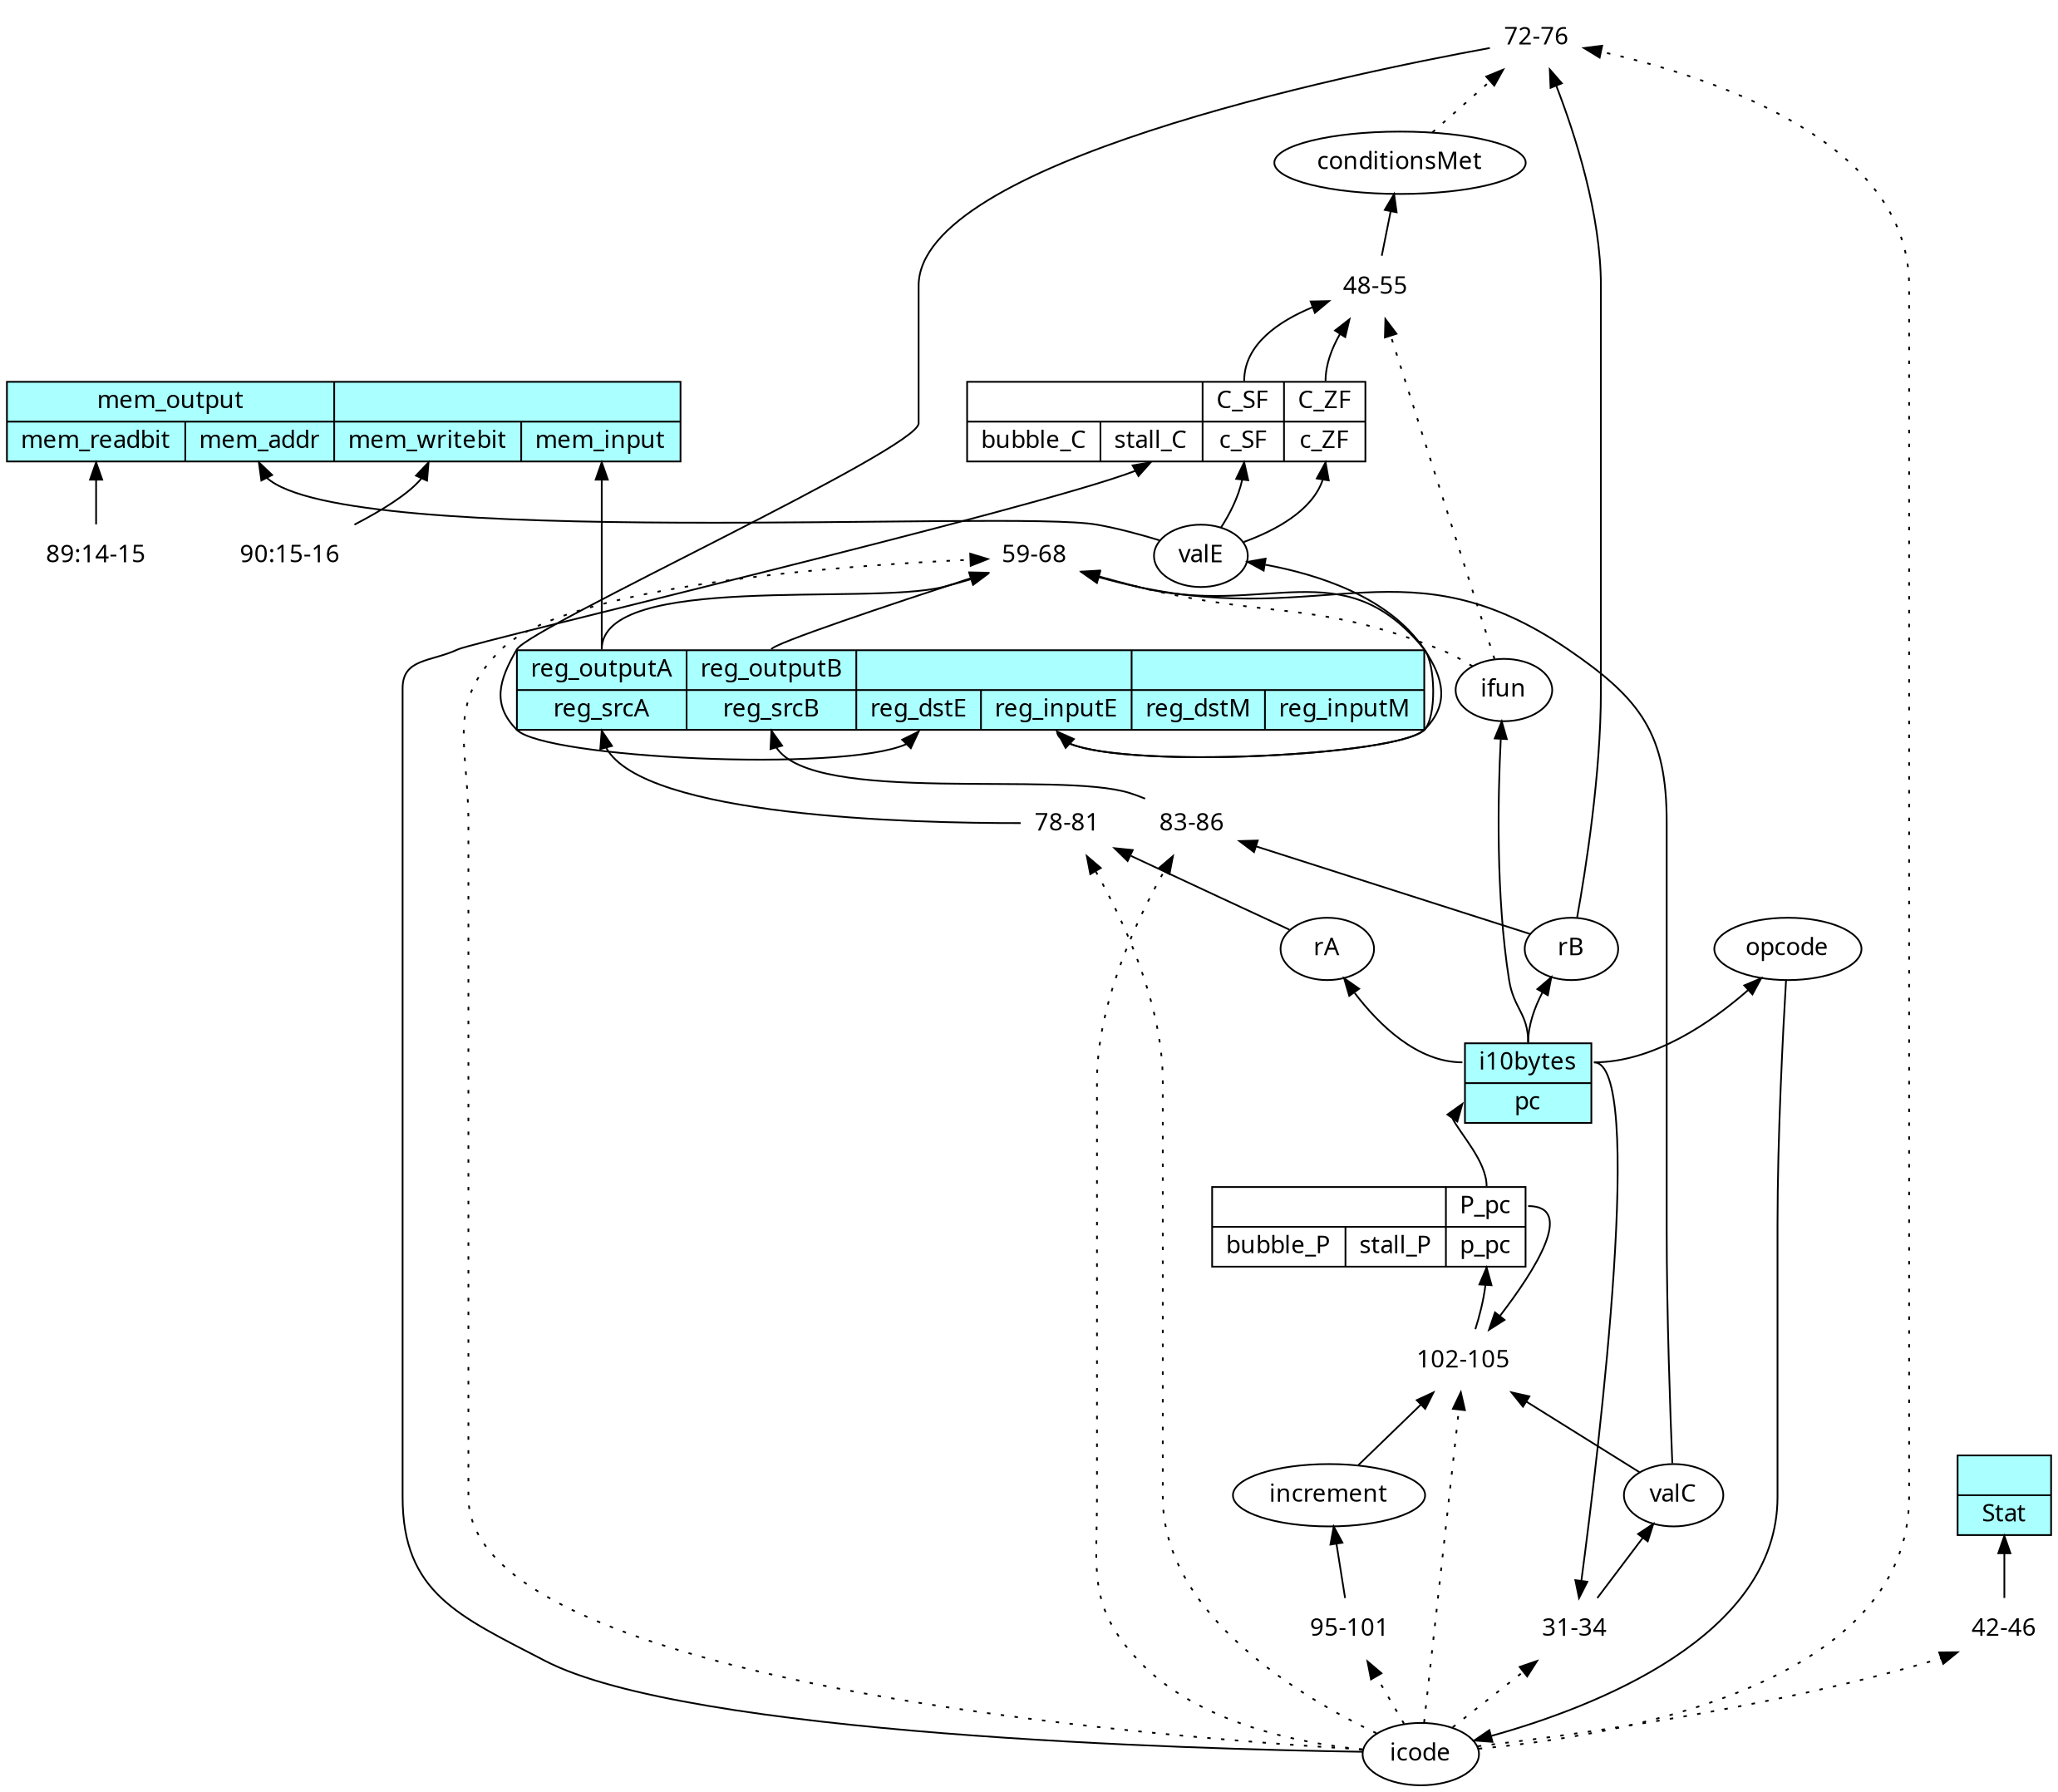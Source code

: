 digraph seqlab { // auto-generated HCL2 visualization via graphviz
    node [ fontname="sans-serif" ];
    rankdir=BT;
    ///////////////////////// builtin components ////////////////////////

    _regfile [shape="record" label="{<reg_outputA>reg_outputA|<reg_srcA>reg_srcA}|{<reg_outputB>reg_outputB|<reg_srcB>reg_srcB}|{|{<reg_dstE>reg_dstE|<reg_inputE>reg_inputE}}|{|{<reg_dstM>reg_dstM|<reg_inputM>reg_inputM}}" style="filled" fillcolor="#aaffff"];
    _datamem [shape="record" label="{<mem_output>mem_output|{<mem_readbit>mem_readbit|<mem_addr>mem_addr}}|{|{<mem_writebit>mem_writebit|<mem_input>mem_input}}" style="filled" fillcolor="#aaffff"];
    _instmem [shape="record" label="{<i10bytes>i10bytes|<pc>pc}" style="filled" fillcolor="#aaffff"];
    _status [shape="record" label="{|<Stat>Stat}" style="filled" fillcolor="#aaffff"];

    //////////////////////////// user code //////////////////////////////

_reg_P [shape="record" label="{|{<bubble_P>bubble_P|<stall_P>stall_P}}|{<P_pc>P_pc|<p_pc>p_pc}"];
_reg_C [shape="record" label="{|{<bubble_C>bubble_C|<stall_C>stall_C}}|{<C_SF>C_SF|<c_SF>c_SF}|{<C_ZF>C_ZF|<c_ZF>c_ZF}"];
    _reg_P:P_pc -> _instmem:pc;
    icode -> _reg_C:stall_C;
    valE -> _reg_C:c_ZF;
    valE -> _reg_C:c_SF;
    _instmem:i10bytes -> opcode;
    _instmem:i10bytes -> ifun;
    opcode -> icode;
    _instmem:i10bytes -> rB;
    _instmem:i10bytes -> rA;
    _op_valC [shape="none" label="31-34"];
    _op_valC -> valC;
    _instmem:i10bytes -> _op_valC;
    icode -> _op_valC [style=dotted];
    _op_Stat [shape="none" label="42-46"];
    _op_Stat -> _status:Stat;
    icode -> _op_Stat [style=dotted];
    _op_conditionsMet [shape="none" label="48-55"];
    _op_conditionsMet -> conditionsMet;
    _reg_C:C_SF -> _op_conditionsMet;
    _reg_C:C_ZF -> _op_conditionsMet;
    ifun -> _op_conditionsMet [style=dotted];
    _op_reg_inputE [shape="none" label="59-68"];
    _op_reg_inputE -> _regfile:reg_inputE;
    valC -> _op_reg_inputE;
    _regfile:reg_outputA -> _op_reg_inputE;
    _regfile:reg_outputB -> _op_reg_inputE;
    icode -> _op_reg_inputE [style=dotted];
    ifun -> _op_reg_inputE [style=dotted];
    _regfile:reg_inputE -> valE;
    _op_reg_dstE [shape="none" label="72-76"];
    _op_reg_dstE -> _regfile:reg_dstE;
    rB -> _op_reg_dstE;
    conditionsMet -> _op_reg_dstE [style=dotted];
    icode -> _op_reg_dstE [style=dotted];
    _op_reg_srcA [shape="none" label="78-81"];
    _op_reg_srcA -> _regfile:reg_srcA;
    rA -> _op_reg_srcA;
    icode -> _op_reg_srcA [style=dotted];
    _op_reg_srcB [shape="none" label="83-86"];
    _op_reg_srcB -> _regfile:reg_srcB;
    rB -> _op_reg_srcB;
    icode -> _op_reg_srcB [style=dotted];
    _op_mem_readbit [shape="none" label="89:14-15"];
    _op_mem_readbit -> _datamem:mem_readbit;
    _op_mem_writebit [shape="none" label="90:15-16"];
    _op_mem_writebit -> _datamem:mem_writebit;
    _regfile:reg_outputA -> _datamem:mem_input;
    valE -> _datamem:mem_addr;
    _op_increment [shape="none" label="95-101"];
    _op_increment -> increment;
    icode -> _op_increment [style=dotted];
    _op_p_pc [shape="none" label="102-105"];
    _op_p_pc -> _reg_P:p_pc;
    valC -> _op_p_pc;
    _reg_P:P_pc -> _op_p_pc;
    increment -> _op_p_pc;
    icode -> _op_p_pc [style=dotted];

}